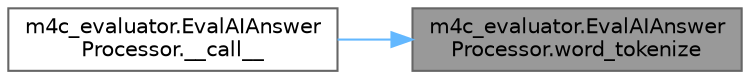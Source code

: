 digraph "m4c_evaluator.EvalAIAnswerProcessor.word_tokenize"
{
 // LATEX_PDF_SIZE
  bgcolor="transparent";
  edge [fontname=Helvetica,fontsize=10,labelfontname=Helvetica,labelfontsize=10];
  node [fontname=Helvetica,fontsize=10,shape=box,height=0.2,width=0.4];
  rankdir="RL";
  Node1 [id="Node000001",label="m4c_evaluator.EvalAIAnswer\lProcessor.word_tokenize",height=0.2,width=0.4,color="gray40", fillcolor="grey60", style="filled", fontcolor="black",tooltip=" "];
  Node1 -> Node2 [id="edge1_Node000001_Node000002",dir="back",color="steelblue1",style="solid",tooltip=" "];
  Node2 [id="Node000002",label="m4c_evaluator.EvalAIAnswer\lProcessor.__call__",height=0.2,width=0.4,color="grey40", fillcolor="white", style="filled",URL="$classm4c__evaluator_1_1_eval_a_i_answer_processor.html#a3b890205d4e7ca9e4d190cfc633bdfec",tooltip=" "];
}
